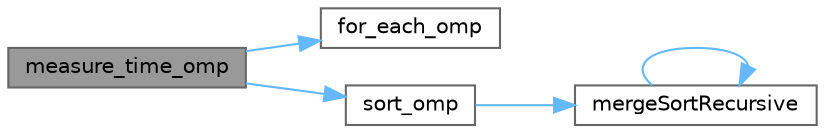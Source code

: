digraph "measure_time_omp"
{
 // LATEX_PDF_SIZE
  bgcolor="transparent";
  edge [fontname=Helvetica,fontsize=10,labelfontname=Helvetica,labelfontsize=10];
  node [fontname=Helvetica,fontsize=10,shape=box,height=0.2,width=0.4];
  rankdir="LR";
  Node1 [id="Node000001",label="measure_time_omp",height=0.2,width=0.4,color="gray40", fillcolor="grey60", style="filled", fontcolor="black",tooltip=" "];
  Node1 -> Node2 [id="edge1_Node000001_Node000002",color="steelblue1",style="solid",tooltip=" "];
  Node2 [id="Node000002",label="for_each_omp",height=0.2,width=0.4,color="grey40", fillcolor="white", style="filled",URL="$benchmarks_2for__each_2omp_8cpp.html#aebf7b36e96e274938646d485431dc5a8",tooltip=" "];
  Node1 -> Node3 [id="edge2_Node000001_Node000003",color="steelblue1",style="solid",tooltip=" "];
  Node3 [id="Node000003",label="sort_omp",height=0.2,width=0.4,color="grey40", fillcolor="white", style="filled",URL="$benchmarks_2sort_2omp_8cpp.html#aac140be55d0485be215150a45d9036af",tooltip=" "];
  Node3 -> Node4 [id="edge3_Node000003_Node000004",color="steelblue1",style="solid",tooltip=" "];
  Node4 [id="Node000004",label="mergeSortRecursive",height=0.2,width=0.4,color="grey40", fillcolor="white", style="filled",URL="$benchmarks_2sort_2omp_8cpp.html#a9ff808af4b2832a8c1cfc79e9d6ec5ff",tooltip=" "];
  Node4 -> Node4 [id="edge4_Node000004_Node000004",color="steelblue1",style="solid",tooltip=" "];
}
